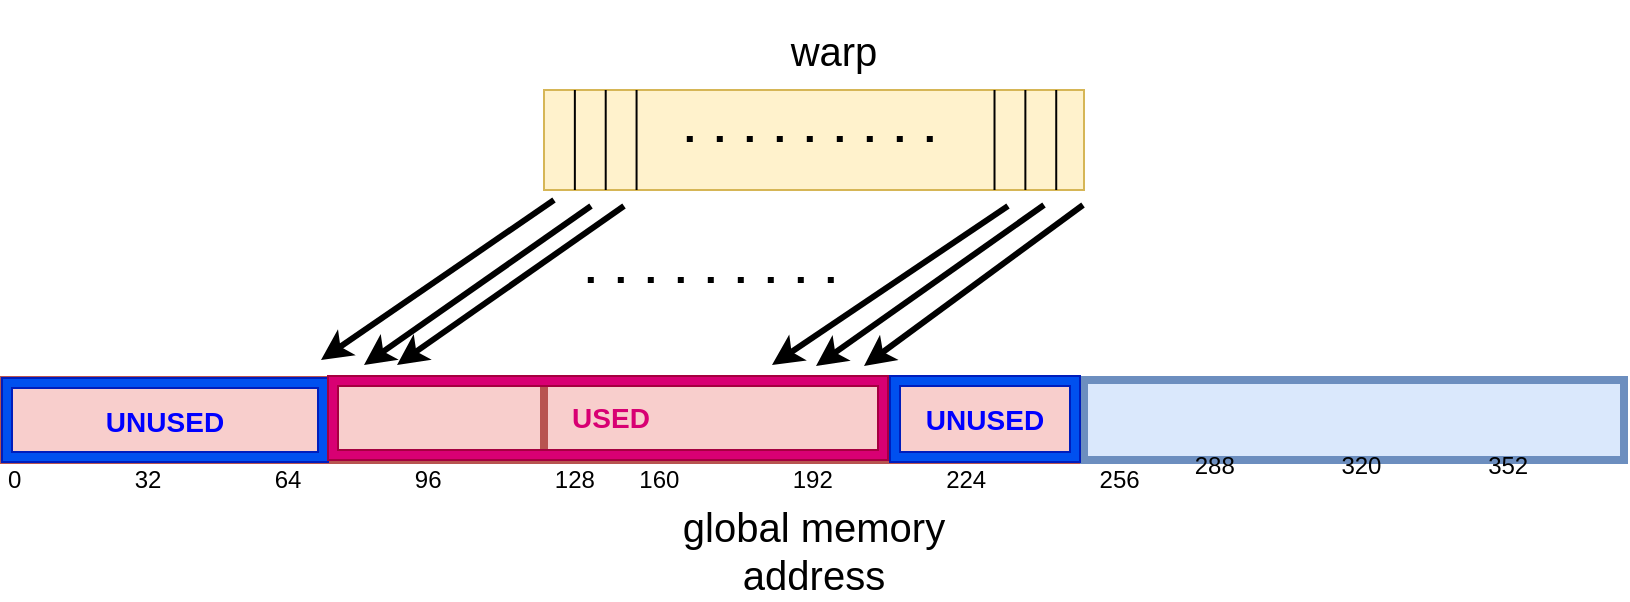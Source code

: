 <mxfile version="12.0.2" type="google" pages="1"><diagram id="Zt1HWzgGxhoBQAR7ndIt" name="Page-1"><mxGraphModel dx="1408" dy="755" grid="1" gridSize="10" guides="1" tooltips="1" connect="1" arrows="1" fold="1" page="1" pageScale="1" pageWidth="827" pageHeight="1169" background="none" math="0" shadow="0"><root><mxCell id="0"/><mxCell id="1" parent="0"/><mxCell id="JZCb8IstZkiDeGqHDIXd-11" value="&lt;font style=&quot;font-size: 20px&quot;&gt;warp&lt;/font&gt;" style="text;html=1;strokeColor=none;fillColor=none;align=center;verticalAlign=middle;whiteSpace=wrap;rounded=0;" parent="1" vertex="1"><mxGeometry x="328" y="50" width="190" height="50" as="geometry"/></mxCell><mxCell id="JZCb8IstZkiDeGqHDIXd-12" value="&lt;font style=&quot;font-size: 20px&quot;&gt;global memory address&lt;/font&gt;" style="text;html=1;strokeColor=none;fillColor=none;align=center;verticalAlign=middle;whiteSpace=wrap;rounded=0;" parent="1" vertex="1"><mxGeometry x="318" y="300" width="190" height="50" as="geometry"/></mxCell><mxCell id="JZCb8IstZkiDeGqHDIXd-13" value="" style="endArrow=classic;html=1;strokeWidth=3;" parent="1" edge="1"><mxGeometry width="50" height="50" relative="1" as="geometry"><mxPoint x="283" y="150" as="sourcePoint"/><mxPoint x="166.5" y="230" as="targetPoint"/></mxGeometry></mxCell><mxCell id="JZCb8IstZkiDeGqHDIXd-14" value="" style="endArrow=classic;html=1;strokeWidth=3;" parent="1" edge="1"><mxGeometry width="50" height="50" relative="1" as="geometry"><mxPoint x="318" y="153" as="sourcePoint"/><mxPoint x="204.5" y="232.5" as="targetPoint"/></mxGeometry></mxCell><mxCell id="JZCb8IstZkiDeGqHDIXd-15" value="" style="endArrow=classic;html=1;strokeWidth=3;" parent="1" edge="1"><mxGeometry width="50" height="50" relative="1" as="geometry"><mxPoint x="510" y="153" as="sourcePoint"/><mxPoint x="392" y="232.5" as="targetPoint"/></mxGeometry></mxCell><mxCell id="JZCb8IstZkiDeGqHDIXd-16" value="" style="endArrow=classic;html=1;strokeWidth=3;" parent="1" edge="1"><mxGeometry width="50" height="50" relative="1" as="geometry"><mxPoint x="528" y="152.5" as="sourcePoint"/><mxPoint x="414" y="233" as="targetPoint"/></mxGeometry></mxCell><mxCell id="JZCb8IstZkiDeGqHDIXd-17" value="" style="endArrow=classic;html=1;strokeWidth=3;" parent="1" edge="1"><mxGeometry width="50" height="50" relative="1" as="geometry"><mxPoint x="547.5" y="152.5" as="sourcePoint"/><mxPoint x="438" y="233" as="targetPoint"/></mxGeometry></mxCell><mxCell id="JZCb8IstZkiDeGqHDIXd-1" value="" style="rounded=0;whiteSpace=wrap;html=1;fillColor=#f8cecc;strokeColor=#b85450;strokeWidth=4;" parent="1" vertex="1"><mxGeometry x="8" y="240" width="270" height="40" as="geometry"/></mxCell><mxCell id="JZCb8IstZkiDeGqHDIXd-2" value="" style="rounded=0;whiteSpace=wrap;html=1;fillColor=#f8cecc;strokeColor=#b85450;strokeWidth=4;" parent="1" vertex="1"><mxGeometry x="278" y="240" width="270" height="40" as="geometry"/></mxCell><mxCell id="JZCb8IstZkiDeGqHDIXd-3" value="" style="rounded=0;whiteSpace=wrap;html=1;fillColor=#dae8fc;strokeColor=#6c8ebf;strokeWidth=4;" parent="1" vertex="1"><mxGeometry x="548" y="240" width="270" height="40" as="geometry"/></mxCell><mxCell id="JZCb8IstZkiDeGqHDIXd-4" value="&lt;div align=&quot;left&quot;&gt;0&amp;nbsp;&amp;nbsp;&amp;nbsp;&amp;nbsp;&amp;nbsp;&amp;nbsp;&amp;nbsp;&amp;nbsp;&amp;nbsp;&amp;nbsp;&amp;nbsp;&amp;nbsp;&amp;nbsp;&amp;nbsp;&amp;nbsp;&amp;nbsp; 32&amp;nbsp;&amp;nbsp;&amp;nbsp;&amp;nbsp;&amp;nbsp;&amp;nbsp;&amp;nbsp;&amp;nbsp;&amp;nbsp;&amp;nbsp;&amp;nbsp;&amp;nbsp;&amp;nbsp;&amp;nbsp;&amp;nbsp;&amp;nbsp; 64&amp;nbsp;&amp;nbsp;&amp;nbsp;&amp;nbsp;&amp;nbsp;&amp;nbsp;&amp;nbsp;&amp;nbsp;&amp;nbsp;&amp;nbsp;&amp;nbsp;&amp;nbsp;&amp;nbsp;&amp;nbsp;&amp;nbsp;&amp;nbsp; 96&amp;nbsp;&amp;nbsp;&amp;nbsp;&amp;nbsp;&amp;nbsp;&amp;nbsp;&amp;nbsp;&amp;nbsp;&amp;nbsp;&amp;nbsp;&amp;nbsp;&amp;nbsp;&amp;nbsp;&amp;nbsp;&amp;nbsp;&amp;nbsp; 128&lt;br&gt;&lt;/div&gt;" style="text;html=1;strokeColor=none;fillColor=none;align=left;verticalAlign=middle;whiteSpace=wrap;rounded=0;" parent="1" vertex="1"><mxGeometry x="8" y="280" width="313" height="20" as="geometry"/></mxCell><mxCell id="JZCb8IstZkiDeGqHDIXd-7" value="&lt;div align=&quot;left&quot;&gt;&amp;nbsp;&amp;nbsp;&amp;nbsp;&amp;nbsp;&amp;nbsp;&amp;nbsp;&amp;nbsp;&amp;nbsp;&amp;nbsp;&amp;nbsp;&amp;nbsp;&amp;nbsp;&amp;nbsp;&amp;nbsp;&amp;nbsp;&amp;nbsp; 160 &amp;nbsp;&amp;nbsp;&amp;nbsp;&amp;nbsp;&amp;nbsp;&amp;nbsp;&amp;nbsp;&amp;nbsp;&amp;nbsp;&amp;nbsp;&amp;nbsp;&amp;nbsp;&amp;nbsp;&amp;nbsp;&amp;nbsp; 192 &amp;nbsp;&amp;nbsp;&amp;nbsp;&amp;nbsp;&amp;nbsp;&amp;nbsp;&amp;nbsp;&amp;nbsp;&amp;nbsp;&amp;nbsp;&amp;nbsp;&amp;nbsp;&amp;nbsp;&amp;nbsp;&amp;nbsp; 224 &amp;nbsp;&amp;nbsp;&amp;nbsp;&amp;nbsp;&amp;nbsp;&amp;nbsp;&amp;nbsp;&amp;nbsp;&amp;nbsp;&amp;nbsp;&amp;nbsp;&amp;nbsp;&amp;nbsp;&amp;nbsp;&amp;nbsp; 256&lt;br&gt;&lt;/div&gt;" style="text;html=1;strokeColor=none;fillColor=none;align=left;verticalAlign=middle;whiteSpace=wrap;rounded=0;" parent="1" vertex="1"><mxGeometry x="266.5" y="280" width="313" height="20" as="geometry"/></mxCell><mxCell id="JZCb8IstZkiDeGqHDIXd-8" value="&lt;div align=&quot;left&quot;&gt; &amp;nbsp;&amp;nbsp;&amp;nbsp;&amp;nbsp;&amp;nbsp;&amp;nbsp;&amp;nbsp;&amp;nbsp;&amp;nbsp;&amp;nbsp;&amp;nbsp;&amp;nbsp;&amp;nbsp;&amp;nbsp;&amp;nbsp; 288 &amp;nbsp;&amp;nbsp;&amp;nbsp;&amp;nbsp;&amp;nbsp;&amp;nbsp;&amp;nbsp;&amp;nbsp;&amp;nbsp;&amp;nbsp;&amp;nbsp;&amp;nbsp;&amp;nbsp;&amp;nbsp; 320 &amp;nbsp;&amp;nbsp;&amp;nbsp;&amp;nbsp;&amp;nbsp;&amp;nbsp;&amp;nbsp;&amp;nbsp;&amp;nbsp;&amp;nbsp;&amp;nbsp;&amp;nbsp;&amp;nbsp;&amp;nbsp; 352 &amp;nbsp;&amp;nbsp;&amp;nbsp;&amp;nbsp;&amp;nbsp;&amp;nbsp;&amp;nbsp;&amp;nbsp;&amp;nbsp;&amp;nbsp;&amp;nbsp;&amp;nbsp;&amp;nbsp;&amp;nbsp; &lt;br&gt;&lt;/div&gt;" style="text;html=1;strokeColor=none;fillColor=none;align=left;verticalAlign=middle;whiteSpace=wrap;rounded=0;" parent="1" vertex="1"><mxGeometry x="548" y="280" width="272" height="20" as="geometry"/></mxCell><mxCell id="hhrGCghhep5HADkm-zPF-1" value="" style="endArrow=classic;html=1;strokeWidth=3;" edge="1" parent="1"><mxGeometry width="50" height="50" relative="1" as="geometry"><mxPoint x="301.5" y="153" as="sourcePoint"/><mxPoint x="188" y="232.5" as="targetPoint"/></mxGeometry></mxCell><mxCell id="hhrGCghhep5HADkm-zPF-5" value="" style="endArrow=none;dashed=1;html=1;strokeWidth=3;dashPattern=1 4;" edge="1" parent="1"><mxGeometry width="50" height="50" relative="1" as="geometry"><mxPoint x="422.9" y="190" as="sourcePoint"/><mxPoint x="299.471" y="190" as="targetPoint"/></mxGeometry></mxCell><mxCell id="hhrGCghhep5HADkm-zPF-6" value="" style="group" vertex="1" connectable="0" parent="1"><mxGeometry x="278" y="95" width="270" height="50" as="geometry"/></mxCell><mxCell id="IH7EqTh8v5GLwqd0PfPw-2" value="" style="rounded=0;whiteSpace=wrap;html=1;fillColor=#fff2cc;strokeColor=#d6b656;" parent="hhrGCghhep5HADkm-zPF-6" vertex="1"><mxGeometry width="270" height="50" as="geometry"/></mxCell><mxCell id="IH7EqTh8v5GLwqd0PfPw-5" value="" style="endArrow=none;html=1;" parent="hhrGCghhep5HADkm-zPF-6" edge="1"><mxGeometry width="50" height="50" relative="1" as="geometry"><mxPoint x="30.857" y="50" as="sourcePoint"/><mxPoint x="30.857" as="targetPoint"/></mxGeometry></mxCell><mxCell id="IH7EqTh8v5GLwqd0PfPw-6" value="" style="endArrow=none;html=1;" parent="hhrGCghhep5HADkm-zPF-6" edge="1"><mxGeometry width="50" height="50" relative="1" as="geometry"><mxPoint x="15.429" y="50" as="sourcePoint"/><mxPoint x="15.429" as="targetPoint"/></mxGeometry></mxCell><mxCell id="IH7EqTh8v5GLwqd0PfPw-7" value="" style="endArrow=none;html=1;" parent="hhrGCghhep5HADkm-zPF-6" edge="1"><mxGeometry width="50" height="50" relative="1" as="geometry"><mxPoint x="46.286" y="50" as="sourcePoint"/><mxPoint x="46.286" as="targetPoint"/></mxGeometry></mxCell><mxCell id="IH7EqTh8v5GLwqd0PfPw-8" value="" style="endArrow=none;html=1;" parent="hhrGCghhep5HADkm-zPF-6" edge="1"><mxGeometry width="50" height="50" relative="1" as="geometry"><mxPoint x="240.686" y="50" as="sourcePoint"/><mxPoint x="240.686" as="targetPoint"/></mxGeometry></mxCell><mxCell id="IH7EqTh8v5GLwqd0PfPw-9" value="" style="endArrow=none;html=1;" parent="hhrGCghhep5HADkm-zPF-6" edge="1"><mxGeometry width="50" height="50" relative="1" as="geometry"><mxPoint x="225.257" y="50" as="sourcePoint"/><mxPoint x="225.257" as="targetPoint"/></mxGeometry></mxCell><mxCell id="IH7EqTh8v5GLwqd0PfPw-10" value="" style="endArrow=none;html=1;" parent="hhrGCghhep5HADkm-zPF-6" edge="1"><mxGeometry width="50" height="50" relative="1" as="geometry"><mxPoint x="256.114" y="50" as="sourcePoint"/><mxPoint x="256.114" as="targetPoint"/></mxGeometry></mxCell><mxCell id="IH7EqTh8v5GLwqd0PfPw-14" value="" style="endArrow=none;dashed=1;html=1;strokeWidth=3;dashPattern=1 4;" parent="hhrGCghhep5HADkm-zPF-6" edge="1"><mxGeometry width="50" height="50" relative="1" as="geometry"><mxPoint x="194.4" y="24.5" as="sourcePoint"/><mxPoint x="70.971" y="24.5" as="targetPoint"/></mxGeometry></mxCell><mxCell id="hhrGCghhep5HADkm-zPF-37" value="" style="group" vertex="1" connectable="0" parent="1"><mxGeometry x="7" y="239" width="163" height="42" as="geometry"/></mxCell><mxCell id="hhrGCghhep5HADkm-zPF-12" value="" style="verticalLabelPosition=bottom;verticalAlign=top;html=1;shape=mxgraph.basic.frame;dx=5;fillColor=#0050ef;strokeColor=#001DBC;fontColor=#ffffff;" vertex="1" parent="hhrGCghhep5HADkm-zPF-37"><mxGeometry width="163" height="42" as="geometry"/></mxCell><mxCell id="hhrGCghhep5HADkm-zPF-14" value="&lt;font style=&quot;font-size: 14px&quot; color=&quot;#0000FF&quot;&gt;&lt;b&gt;UN&lt;font style=&quot;font-size: 14px&quot;&gt;&lt;font style=&quot;font-size: 14px&quot;&gt;USED&lt;/font&gt;&lt;/font&gt;&lt;/b&gt;&lt;/font&gt;" style="text;html=1;strokeColor=none;fillColor=none;align=center;verticalAlign=middle;whiteSpace=wrap;rounded=0;" vertex="1" parent="hhrGCghhep5HADkm-zPF-37"><mxGeometry x="4.934" y="1" width="153.385" height="41" as="geometry"/></mxCell><mxCell id="hhrGCghhep5HADkm-zPF-39" value="" style="group" vertex="1" connectable="0" parent="1"><mxGeometry x="451" y="238" width="95" height="43" as="geometry"/></mxCell><mxCell id="hhrGCghhep5HADkm-zPF-16" value="&lt;font style=&quot;font-size: 14px&quot; color=&quot;#0000FF&quot;&gt;&lt;b&gt;UN&lt;font style=&quot;font-size: 14px&quot;&gt;&lt;font style=&quot;font-size: 14px&quot;&gt;USED&lt;/font&gt;&lt;/font&gt;&lt;/b&gt;&lt;/font&gt;" style="text;html=1;strokeColor=none;fillColor=none;align=center;verticalAlign=middle;whiteSpace=wrap;rounded=0;" vertex="1" parent="hhrGCghhep5HADkm-zPF-39"><mxGeometry x="4.354" y="2" width="87.379" height="40" as="geometry"/></mxCell><mxCell id="hhrGCghhep5HADkm-zPF-36" value="" style="verticalLabelPosition=bottom;verticalAlign=top;html=1;shape=mxgraph.basic.frame;dx=5;fillColor=#0050ef;strokeColor=#001DBC;fontColor=#ffffff;" vertex="1" parent="hhrGCghhep5HADkm-zPF-39"><mxGeometry width="95" height="43" as="geometry"/></mxCell><mxCell id="hhrGCghhep5HADkm-zPF-44" value="" style="group" vertex="1" connectable="0" parent="1"><mxGeometry x="170" y="238" width="280" height="42" as="geometry"/></mxCell><mxCell id="hhrGCghhep5HADkm-zPF-33" value="" style="group" vertex="1" connectable="0" parent="hhrGCghhep5HADkm-zPF-44"><mxGeometry width="280" height="42" as="geometry"/></mxCell><mxCell id="hhrGCghhep5HADkm-zPF-11" value="&lt;font style=&quot;font-size: 14px&quot;&gt;&lt;b&gt;&lt;font style=&quot;font-size: 14px&quot; color=&quot;#D80073&quot;&gt;USED&lt;/font&gt;&lt;/b&gt;&lt;/font&gt;" style="text;html=1;strokeColor=none;fillColor=none;align=center;verticalAlign=middle;whiteSpace=wrap;rounded=0;" vertex="1" parent="hhrGCghhep5HADkm-zPF-33"><mxGeometry x="5.5" y="1" width="271" height="40" as="geometry"/></mxCell><mxCell id="hhrGCghhep5HADkm-zPF-21" value="" style="verticalLabelPosition=bottom;verticalAlign=top;html=1;shape=mxgraph.basic.frame;dx=5;fillColor=#d80073;strokeColor=#A50040;fontColor=#ffffff;" vertex="1" parent="hhrGCghhep5HADkm-zPF-33"><mxGeometry width="280" height="42" as="geometry"/></mxCell></root></mxGraphModel></diagram></mxfile>